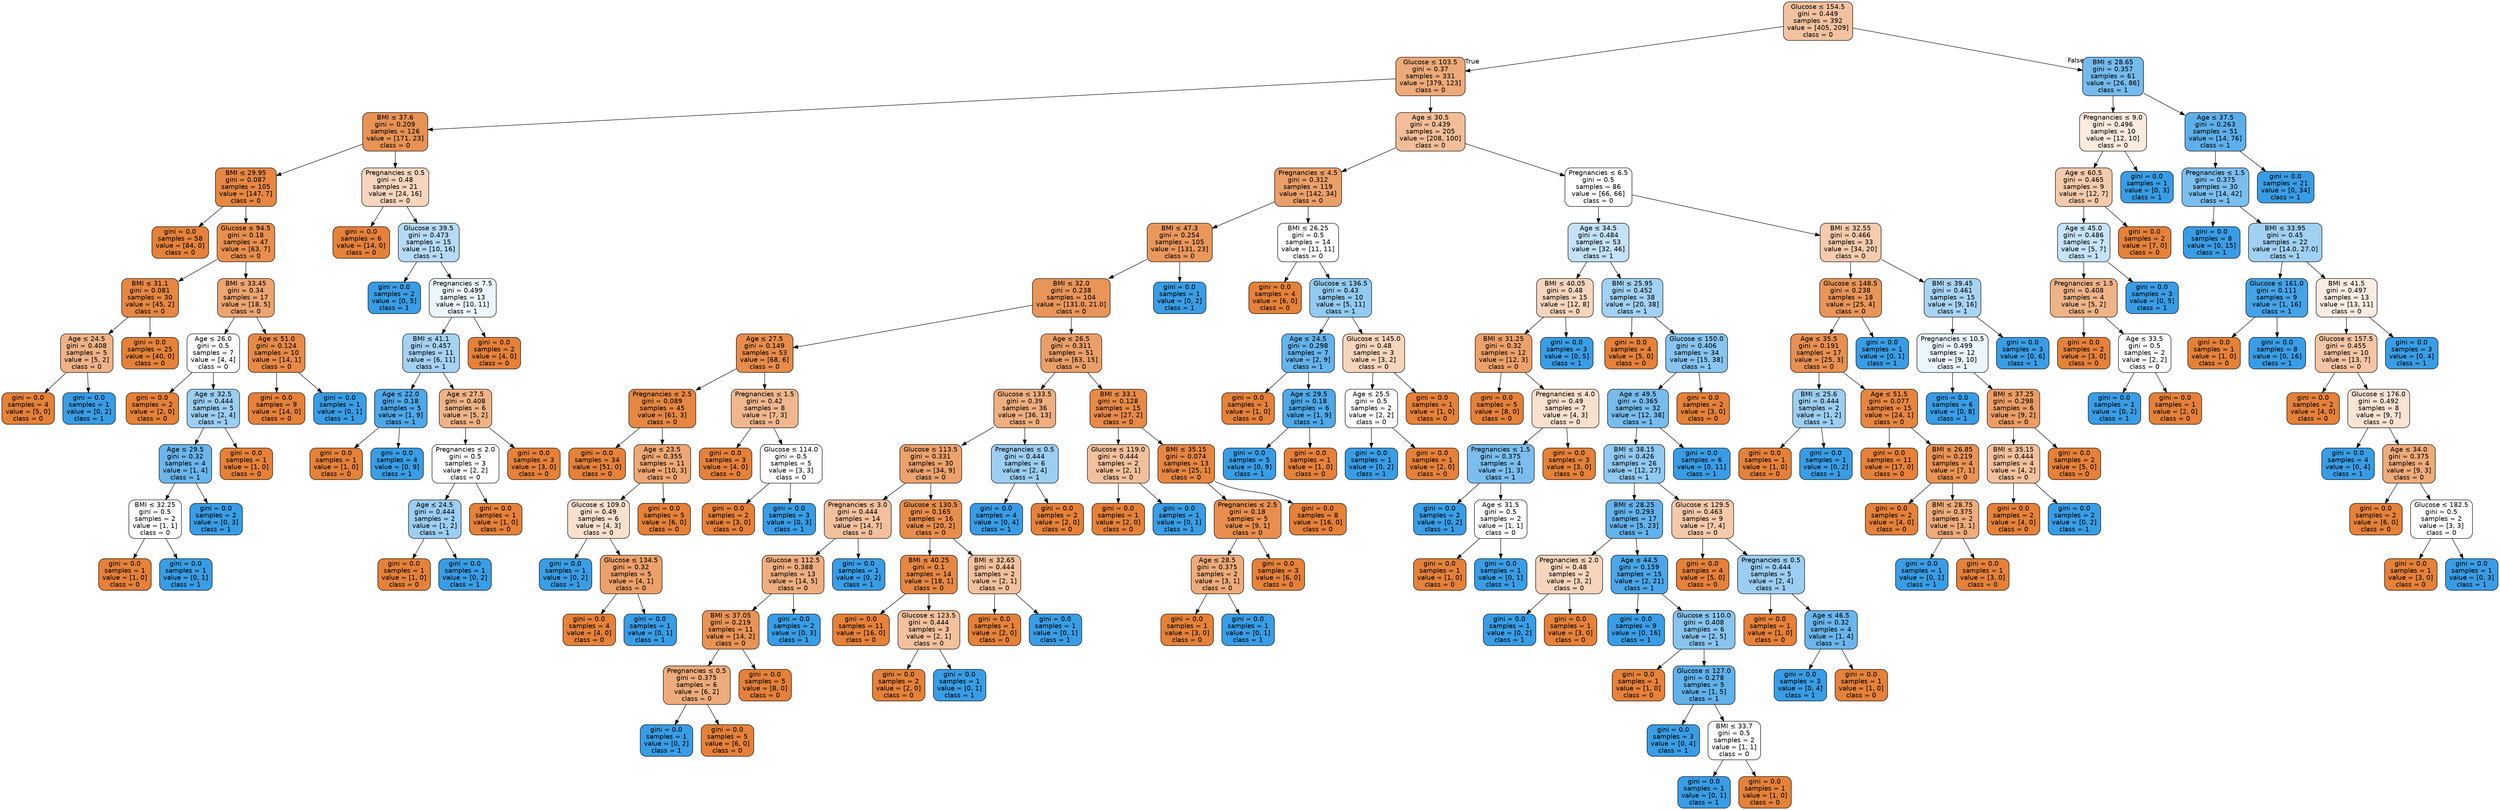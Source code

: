 digraph Tree {
node [shape=box, style="filled, rounded", color="black", fontname="helvetica"] ;
edge [fontname="helvetica"] ;
0 [label=<Glucose &le; 154.5<br/>gini = 0.449<br/>samples = 392<br/>value = [405, 209]<br/>class = 0>, fillcolor="#f2c29f"] ;
1 [label=<Glucose &le; 103.5<br/>gini = 0.37<br/>samples = 331<br/>value = [379, 123]<br/>class = 0>, fillcolor="#edaa79"] ;
0 -> 1 [labeldistance=2.5, labelangle=45, headlabel="True"] ;
2 [label=<BMI &le; 37.6<br/>gini = 0.209<br/>samples = 126<br/>value = [171, 23]<br/>class = 0>, fillcolor="#e89254"] ;
1 -> 2 ;
3 [label=<BMI &le; 29.95<br/>gini = 0.087<br/>samples = 105<br/>value = [147, 7]<br/>class = 0>, fillcolor="#e68742"] ;
2 -> 3 ;
4 [label=<gini = 0.0<br/>samples = 58<br/>value = [84, 0]<br/>class = 0>, fillcolor="#e58139"] ;
3 -> 4 ;
5 [label=<Glucose &le; 94.5<br/>gini = 0.18<br/>samples = 47<br/>value = [63, 7]<br/>class = 0>, fillcolor="#e88f4f"] ;
3 -> 5 ;
6 [label=<BMI &le; 31.1<br/>gini = 0.081<br/>samples = 30<br/>value = [45, 2]<br/>class = 0>, fillcolor="#e68742"] ;
5 -> 6 ;
7 [label=<Age &le; 24.5<br/>gini = 0.408<br/>samples = 5<br/>value = [5, 2]<br/>class = 0>, fillcolor="#efb388"] ;
6 -> 7 ;
8 [label=<gini = 0.0<br/>samples = 4<br/>value = [5, 0]<br/>class = 0>, fillcolor="#e58139"] ;
7 -> 8 ;
9 [label=<gini = 0.0<br/>samples = 1<br/>value = [0, 2]<br/>class = 1>, fillcolor="#399de5"] ;
7 -> 9 ;
10 [label=<gini = 0.0<br/>samples = 25<br/>value = [40, 0]<br/>class = 0>, fillcolor="#e58139"] ;
6 -> 10 ;
11 [label=<BMI &le; 33.45<br/>gini = 0.34<br/>samples = 17<br/>value = [18, 5]<br/>class = 0>, fillcolor="#eca470"] ;
5 -> 11 ;
12 [label=<Age &le; 26.0<br/>gini = 0.5<br/>samples = 7<br/>value = [4, 4]<br/>class = 0>, fillcolor="#ffffff"] ;
11 -> 12 ;
13 [label=<gini = 0.0<br/>samples = 2<br/>value = [2, 0]<br/>class = 0>, fillcolor="#e58139"] ;
12 -> 13 ;
14 [label=<Age &le; 32.5<br/>gini = 0.444<br/>samples = 5<br/>value = [2, 4]<br/>class = 1>, fillcolor="#9ccef2"] ;
12 -> 14 ;
15 [label=<Age &le; 29.5<br/>gini = 0.32<br/>samples = 4<br/>value = [1, 4]<br/>class = 1>, fillcolor="#6ab6ec"] ;
14 -> 15 ;
16 [label=<BMI &le; 32.25<br/>gini = 0.5<br/>samples = 2<br/>value = [1, 1]<br/>class = 0>, fillcolor="#ffffff"] ;
15 -> 16 ;
17 [label=<gini = 0.0<br/>samples = 1<br/>value = [1, 0]<br/>class = 0>, fillcolor="#e58139"] ;
16 -> 17 ;
18 [label=<gini = 0.0<br/>samples = 1<br/>value = [0, 1]<br/>class = 1>, fillcolor="#399de5"] ;
16 -> 18 ;
19 [label=<gini = 0.0<br/>samples = 2<br/>value = [0, 3]<br/>class = 1>, fillcolor="#399de5"] ;
15 -> 19 ;
20 [label=<gini = 0.0<br/>samples = 1<br/>value = [1, 0]<br/>class = 0>, fillcolor="#e58139"] ;
14 -> 20 ;
21 [label=<Age &le; 51.0<br/>gini = 0.124<br/>samples = 10<br/>value = [14, 1]<br/>class = 0>, fillcolor="#e78a47"] ;
11 -> 21 ;
22 [label=<gini = 0.0<br/>samples = 9<br/>value = [14, 0]<br/>class = 0>, fillcolor="#e58139"] ;
21 -> 22 ;
23 [label=<gini = 0.0<br/>samples = 1<br/>value = [0, 1]<br/>class = 1>, fillcolor="#399de5"] ;
21 -> 23 ;
24 [label=<Pregnancies &le; 0.5<br/>gini = 0.48<br/>samples = 21<br/>value = [24, 16]<br/>class = 0>, fillcolor="#f6d5bd"] ;
2 -> 24 ;
25 [label=<gini = 0.0<br/>samples = 6<br/>value = [14, 0]<br/>class = 0>, fillcolor="#e58139"] ;
24 -> 25 ;
26 [label=<Glucose &le; 39.5<br/>gini = 0.473<br/>samples = 15<br/>value = [10, 16]<br/>class = 1>, fillcolor="#b5daf5"] ;
24 -> 26 ;
27 [label=<gini = 0.0<br/>samples = 2<br/>value = [0, 5]<br/>class = 1>, fillcolor="#399de5"] ;
26 -> 27 ;
28 [label=<Pregnancies &le; 7.5<br/>gini = 0.499<br/>samples = 13<br/>value = [10, 11]<br/>class = 1>, fillcolor="#edf6fd"] ;
26 -> 28 ;
29 [label=<BMI &le; 41.1<br/>gini = 0.457<br/>samples = 11<br/>value = [6, 11]<br/>class = 1>, fillcolor="#a5d2f3"] ;
28 -> 29 ;
30 [label=<Age &le; 22.0<br/>gini = 0.18<br/>samples = 5<br/>value = [1, 9]<br/>class = 1>, fillcolor="#4fa8e8"] ;
29 -> 30 ;
31 [label=<gini = 0.0<br/>samples = 1<br/>value = [1, 0]<br/>class = 0>, fillcolor="#e58139"] ;
30 -> 31 ;
32 [label=<gini = 0.0<br/>samples = 4<br/>value = [0, 9]<br/>class = 1>, fillcolor="#399de5"] ;
30 -> 32 ;
33 [label=<Age &le; 27.5<br/>gini = 0.408<br/>samples = 6<br/>value = [5, 2]<br/>class = 0>, fillcolor="#efb388"] ;
29 -> 33 ;
34 [label=<Pregnancies &le; 2.0<br/>gini = 0.5<br/>samples = 3<br/>value = [2, 2]<br/>class = 0>, fillcolor="#ffffff"] ;
33 -> 34 ;
35 [label=<Age &le; 24.5<br/>gini = 0.444<br/>samples = 2<br/>value = [1, 2]<br/>class = 1>, fillcolor="#9ccef2"] ;
34 -> 35 ;
36 [label=<gini = 0.0<br/>samples = 1<br/>value = [1, 0]<br/>class = 0>, fillcolor="#e58139"] ;
35 -> 36 ;
37 [label=<gini = 0.0<br/>samples = 1<br/>value = [0, 2]<br/>class = 1>, fillcolor="#399de5"] ;
35 -> 37 ;
38 [label=<gini = 0.0<br/>samples = 1<br/>value = [1, 0]<br/>class = 0>, fillcolor="#e58139"] ;
34 -> 38 ;
39 [label=<gini = 0.0<br/>samples = 3<br/>value = [3, 0]<br/>class = 0>, fillcolor="#e58139"] ;
33 -> 39 ;
40 [label=<gini = 0.0<br/>samples = 2<br/>value = [4, 0]<br/>class = 0>, fillcolor="#e58139"] ;
28 -> 40 ;
41 [label=<Age &le; 30.5<br/>gini = 0.439<br/>samples = 205<br/>value = [208, 100]<br/>class = 0>, fillcolor="#f2be98"] ;
1 -> 41 ;
42 [label=<Pregnancies &le; 4.5<br/>gini = 0.312<br/>samples = 119<br/>value = [142, 34]<br/>class = 0>, fillcolor="#eb9f68"] ;
41 -> 42 ;
43 [label=<BMI &le; 47.3<br/>gini = 0.254<br/>samples = 105<br/>value = [131, 23]<br/>class = 0>, fillcolor="#ea975c"] ;
42 -> 43 ;
44 [label=<BMI &le; 32.0<br/>gini = 0.238<br/>samples = 104<br/>value = [131.0, 21.0]<br/>class = 0>, fillcolor="#e99559"] ;
43 -> 44 ;
45 [label=<Age &le; 27.5<br/>gini = 0.149<br/>samples = 53<br/>value = [68, 6]<br/>class = 0>, fillcolor="#e78c4a"] ;
44 -> 45 ;
46 [label=<Pregnancies &le; 2.5<br/>gini = 0.089<br/>samples = 45<br/>value = [61, 3]<br/>class = 0>, fillcolor="#e68743"] ;
45 -> 46 ;
47 [label=<gini = 0.0<br/>samples = 34<br/>value = [51, 0]<br/>class = 0>, fillcolor="#e58139"] ;
46 -> 47 ;
48 [label=<Age &le; 23.5<br/>gini = 0.355<br/>samples = 11<br/>value = [10, 3]<br/>class = 0>, fillcolor="#eda774"] ;
46 -> 48 ;
49 [label=<Glucose &le; 109.0<br/>gini = 0.49<br/>samples = 6<br/>value = [4, 3]<br/>class = 0>, fillcolor="#f8e0ce"] ;
48 -> 49 ;
50 [label=<gini = 0.0<br/>samples = 1<br/>value = [0, 2]<br/>class = 1>, fillcolor="#399de5"] ;
49 -> 50 ;
51 [label=<Glucose &le; 134.5<br/>gini = 0.32<br/>samples = 5<br/>value = [4, 1]<br/>class = 0>, fillcolor="#eca06a"] ;
49 -> 51 ;
52 [label=<gini = 0.0<br/>samples = 4<br/>value = [4, 0]<br/>class = 0>, fillcolor="#e58139"] ;
51 -> 52 ;
53 [label=<gini = 0.0<br/>samples = 1<br/>value = [0, 1]<br/>class = 1>, fillcolor="#399de5"] ;
51 -> 53 ;
54 [label=<gini = 0.0<br/>samples = 5<br/>value = [6, 0]<br/>class = 0>, fillcolor="#e58139"] ;
48 -> 54 ;
55 [label=<Pregnancies &le; 1.5<br/>gini = 0.42<br/>samples = 8<br/>value = [7, 3]<br/>class = 0>, fillcolor="#f0b78e"] ;
45 -> 55 ;
56 [label=<gini = 0.0<br/>samples = 3<br/>value = [4, 0]<br/>class = 0>, fillcolor="#e58139"] ;
55 -> 56 ;
57 [label=<Glucose &le; 114.0<br/>gini = 0.5<br/>samples = 5<br/>value = [3, 3]<br/>class = 0>, fillcolor="#ffffff"] ;
55 -> 57 ;
58 [label=<gini = 0.0<br/>samples = 2<br/>value = [3, 0]<br/>class = 0>, fillcolor="#e58139"] ;
57 -> 58 ;
59 [label=<gini = 0.0<br/>samples = 3<br/>value = [0, 3]<br/>class = 1>, fillcolor="#399de5"] ;
57 -> 59 ;
60 [label=<Age &le; 26.5<br/>gini = 0.311<br/>samples = 51<br/>value = [63, 15]<br/>class = 0>, fillcolor="#eb9f68"] ;
44 -> 60 ;
61 [label=<Glucose &le; 133.5<br/>gini = 0.39<br/>samples = 36<br/>value = [36, 13]<br/>class = 0>, fillcolor="#eeae80"] ;
60 -> 61 ;
62 [label=<Glucose &le; 113.5<br/>gini = 0.331<br/>samples = 30<br/>value = [34, 9]<br/>class = 0>, fillcolor="#eca26d"] ;
61 -> 62 ;
63 [label=<Pregnancies &le; 3.0<br/>gini = 0.444<br/>samples = 14<br/>value = [14, 7]<br/>class = 0>, fillcolor="#f2c09c"] ;
62 -> 63 ;
64 [label=<Glucose &le; 112.5<br/>gini = 0.388<br/>samples = 13<br/>value = [14, 5]<br/>class = 0>, fillcolor="#eeae80"] ;
63 -> 64 ;
65 [label=<BMI &le; 37.05<br/>gini = 0.219<br/>samples = 11<br/>value = [14, 2]<br/>class = 0>, fillcolor="#e99355"] ;
64 -> 65 ;
66 [label=<Pregnancies &le; 0.5<br/>gini = 0.375<br/>samples = 6<br/>value = [6, 2]<br/>class = 0>, fillcolor="#eeab7b"] ;
65 -> 66 ;
67 [label=<gini = 0.0<br/>samples = 1<br/>value = [0, 2]<br/>class = 1>, fillcolor="#399de5"] ;
66 -> 67 ;
68 [label=<gini = 0.0<br/>samples = 5<br/>value = [6, 0]<br/>class = 0>, fillcolor="#e58139"] ;
66 -> 68 ;
69 [label=<gini = 0.0<br/>samples = 5<br/>value = [8, 0]<br/>class = 0>, fillcolor="#e58139"] ;
65 -> 69 ;
70 [label=<gini = 0.0<br/>samples = 2<br/>value = [0, 3]<br/>class = 1>, fillcolor="#399de5"] ;
64 -> 70 ;
71 [label=<gini = 0.0<br/>samples = 1<br/>value = [0, 2]<br/>class = 1>, fillcolor="#399de5"] ;
63 -> 71 ;
72 [label=<Glucose &le; 130.5<br/>gini = 0.165<br/>samples = 16<br/>value = [20, 2]<br/>class = 0>, fillcolor="#e88e4d"] ;
62 -> 72 ;
73 [label=<BMI &le; 40.25<br/>gini = 0.1<br/>samples = 14<br/>value = [18, 1]<br/>class = 0>, fillcolor="#e68844"] ;
72 -> 73 ;
74 [label=<gini = 0.0<br/>samples = 11<br/>value = [16, 0]<br/>class = 0>, fillcolor="#e58139"] ;
73 -> 74 ;
75 [label=<Glucose &le; 123.5<br/>gini = 0.444<br/>samples = 3<br/>value = [2, 1]<br/>class = 0>, fillcolor="#f2c09c"] ;
73 -> 75 ;
76 [label=<gini = 0.0<br/>samples = 2<br/>value = [2, 0]<br/>class = 0>, fillcolor="#e58139"] ;
75 -> 76 ;
77 [label=<gini = 0.0<br/>samples = 1<br/>value = [0, 1]<br/>class = 1>, fillcolor="#399de5"] ;
75 -> 77 ;
78 [label=<BMI &le; 32.65<br/>gini = 0.444<br/>samples = 2<br/>value = [2, 1]<br/>class = 0>, fillcolor="#f2c09c"] ;
72 -> 78 ;
79 [label=<gini = 0.0<br/>samples = 1<br/>value = [2, 0]<br/>class = 0>, fillcolor="#e58139"] ;
78 -> 79 ;
80 [label=<gini = 0.0<br/>samples = 1<br/>value = [0, 1]<br/>class = 1>, fillcolor="#399de5"] ;
78 -> 80 ;
81 [label=<Pregnancies &le; 0.5<br/>gini = 0.444<br/>samples = 6<br/>value = [2, 4]<br/>class = 1>, fillcolor="#9ccef2"] ;
61 -> 81 ;
82 [label=<gini = 0.0<br/>samples = 4<br/>value = [0, 4]<br/>class = 1>, fillcolor="#399de5"] ;
81 -> 82 ;
83 [label=<gini = 0.0<br/>samples = 2<br/>value = [2, 0]<br/>class = 0>, fillcolor="#e58139"] ;
81 -> 83 ;
84 [label=<BMI &le; 33.1<br/>gini = 0.128<br/>samples = 15<br/>value = [27, 2]<br/>class = 0>, fillcolor="#e78a48"] ;
60 -> 84 ;
85 [label=<Glucose &le; 119.0<br/>gini = 0.444<br/>samples = 2<br/>value = [2, 1]<br/>class = 0>, fillcolor="#f2c09c"] ;
84 -> 85 ;
86 [label=<gini = 0.0<br/>samples = 1<br/>value = [2, 0]<br/>class = 0>, fillcolor="#e58139"] ;
85 -> 86 ;
87 [label=<gini = 0.0<br/>samples = 1<br/>value = [0, 1]<br/>class = 1>, fillcolor="#399de5"] ;
85 -> 87 ;
88 [label=<BMI &le; 35.15<br/>gini = 0.074<br/>samples = 13<br/>value = [25, 1]<br/>class = 0>, fillcolor="#e68641"] ;
84 -> 88 ;
89 [label=<Pregnancies &le; 2.5<br/>gini = 0.18<br/>samples = 5<br/>value = [9, 1]<br/>class = 0>, fillcolor="#e88f4f"] ;
88 -> 89 ;
90 [label=<Age &le; 28.5<br/>gini = 0.375<br/>samples = 2<br/>value = [3, 1]<br/>class = 0>, fillcolor="#eeab7b"] ;
89 -> 90 ;
91 [label=<gini = 0.0<br/>samples = 1<br/>value = [3, 0]<br/>class = 0>, fillcolor="#e58139"] ;
90 -> 91 ;
92 [label=<gini = 0.0<br/>samples = 1<br/>value = [0, 1]<br/>class = 1>, fillcolor="#399de5"] ;
90 -> 92 ;
93 [label=<gini = 0.0<br/>samples = 3<br/>value = [6, 0]<br/>class = 0>, fillcolor="#e58139"] ;
89 -> 93 ;
94 [label=<gini = 0.0<br/>samples = 8<br/>value = [16, 0]<br/>class = 0>, fillcolor="#e58139"] ;
88 -> 94 ;
95 [label=<gini = 0.0<br/>samples = 1<br/>value = [0, 2]<br/>class = 1>, fillcolor="#399de5"] ;
43 -> 95 ;
96 [label=<BMI &le; 26.25<br/>gini = 0.5<br/>samples = 14<br/>value = [11, 11]<br/>class = 0>, fillcolor="#ffffff"] ;
42 -> 96 ;
97 [label=<gini = 0.0<br/>samples = 4<br/>value = [6, 0]<br/>class = 0>, fillcolor="#e58139"] ;
96 -> 97 ;
98 [label=<Glucose &le; 136.5<br/>gini = 0.43<br/>samples = 10<br/>value = [5, 11]<br/>class = 1>, fillcolor="#93caf1"] ;
96 -> 98 ;
99 [label=<Age &le; 24.5<br/>gini = 0.298<br/>samples = 7<br/>value = [2, 9]<br/>class = 1>, fillcolor="#65b3eb"] ;
98 -> 99 ;
100 [label=<gini = 0.0<br/>samples = 1<br/>value = [1, 0]<br/>class = 0>, fillcolor="#e58139"] ;
99 -> 100 ;
101 [label=<Age &le; 29.5<br/>gini = 0.18<br/>samples = 6<br/>value = [1, 9]<br/>class = 1>, fillcolor="#4fa8e8"] ;
99 -> 101 ;
102 [label=<gini = 0.0<br/>samples = 5<br/>value = [0, 9]<br/>class = 1>, fillcolor="#399de5"] ;
101 -> 102 ;
103 [label=<gini = 0.0<br/>samples = 1<br/>value = [1, 0]<br/>class = 0>, fillcolor="#e58139"] ;
101 -> 103 ;
104 [label=<Glucose &le; 145.0<br/>gini = 0.48<br/>samples = 3<br/>value = [3, 2]<br/>class = 0>, fillcolor="#f6d5bd"] ;
98 -> 104 ;
105 [label=<Age &le; 25.5<br/>gini = 0.5<br/>samples = 2<br/>value = [2, 2]<br/>class = 0>, fillcolor="#ffffff"] ;
104 -> 105 ;
106 [label=<gini = 0.0<br/>samples = 1<br/>value = [0, 2]<br/>class = 1>, fillcolor="#399de5"] ;
105 -> 106 ;
107 [label=<gini = 0.0<br/>samples = 1<br/>value = [2, 0]<br/>class = 0>, fillcolor="#e58139"] ;
105 -> 107 ;
108 [label=<gini = 0.0<br/>samples = 1<br/>value = [1, 0]<br/>class = 0>, fillcolor="#e58139"] ;
104 -> 108 ;
109 [label=<Pregnancies &le; 6.5<br/>gini = 0.5<br/>samples = 86<br/>value = [66, 66]<br/>class = 0>, fillcolor="#ffffff"] ;
41 -> 109 ;
110 [label=<Age &le; 34.5<br/>gini = 0.484<br/>samples = 53<br/>value = [32, 46]<br/>class = 1>, fillcolor="#c3e1f7"] ;
109 -> 110 ;
111 [label=<BMI &le; 40.05<br/>gini = 0.48<br/>samples = 15<br/>value = [12, 8]<br/>class = 0>, fillcolor="#f6d5bd"] ;
110 -> 111 ;
112 [label=<BMI &le; 31.25<br/>gini = 0.32<br/>samples = 12<br/>value = [12, 3]<br/>class = 0>, fillcolor="#eca06a"] ;
111 -> 112 ;
113 [label=<gini = 0.0<br/>samples = 5<br/>value = [8, 0]<br/>class = 0>, fillcolor="#e58139"] ;
112 -> 113 ;
114 [label=<Pregnancies &le; 4.0<br/>gini = 0.49<br/>samples = 7<br/>value = [4, 3]<br/>class = 0>, fillcolor="#f8e0ce"] ;
112 -> 114 ;
115 [label=<Pregnancies &le; 1.5<br/>gini = 0.375<br/>samples = 4<br/>value = [1, 3]<br/>class = 1>, fillcolor="#7bbeee"] ;
114 -> 115 ;
116 [label=<gini = 0.0<br/>samples = 2<br/>value = [0, 2]<br/>class = 1>, fillcolor="#399de5"] ;
115 -> 116 ;
117 [label=<Age &le; 31.5<br/>gini = 0.5<br/>samples = 2<br/>value = [1, 1]<br/>class = 0>, fillcolor="#ffffff"] ;
115 -> 117 ;
118 [label=<gini = 0.0<br/>samples = 1<br/>value = [1, 0]<br/>class = 0>, fillcolor="#e58139"] ;
117 -> 118 ;
119 [label=<gini = 0.0<br/>samples = 1<br/>value = [0, 1]<br/>class = 1>, fillcolor="#399de5"] ;
117 -> 119 ;
120 [label=<gini = 0.0<br/>samples = 3<br/>value = [3, 0]<br/>class = 0>, fillcolor="#e58139"] ;
114 -> 120 ;
121 [label=<gini = 0.0<br/>samples = 3<br/>value = [0, 5]<br/>class = 1>, fillcolor="#399de5"] ;
111 -> 121 ;
122 [label=<BMI &le; 25.95<br/>gini = 0.452<br/>samples = 38<br/>value = [20, 38]<br/>class = 1>, fillcolor="#a1d1f3"] ;
110 -> 122 ;
123 [label=<gini = 0.0<br/>samples = 4<br/>value = [5, 0]<br/>class = 0>, fillcolor="#e58139"] ;
122 -> 123 ;
124 [label=<Glucose &le; 150.0<br/>gini = 0.406<br/>samples = 34<br/>value = [15, 38]<br/>class = 1>, fillcolor="#87c4ef"] ;
122 -> 124 ;
125 [label=<Age &le; 49.5<br/>gini = 0.365<br/>samples = 32<br/>value = [12, 38]<br/>class = 1>, fillcolor="#78bced"] ;
124 -> 125 ;
126 [label=<BMI &le; 38.15<br/>gini = 0.426<br/>samples = 26<br/>value = [12, 27]<br/>class = 1>, fillcolor="#91c9f1"] ;
125 -> 126 ;
127 [label=<BMI &le; 28.25<br/>gini = 0.293<br/>samples = 17<br/>value = [5, 23]<br/>class = 1>, fillcolor="#64b2eb"] ;
126 -> 127 ;
128 [label=<Pregnancies &le; 2.0<br/>gini = 0.48<br/>samples = 2<br/>value = [3, 2]<br/>class = 0>, fillcolor="#f6d5bd"] ;
127 -> 128 ;
129 [label=<gini = 0.0<br/>samples = 1<br/>value = [0, 2]<br/>class = 1>, fillcolor="#399de5"] ;
128 -> 129 ;
130 [label=<gini = 0.0<br/>samples = 1<br/>value = [3, 0]<br/>class = 0>, fillcolor="#e58139"] ;
128 -> 130 ;
131 [label=<Age &le; 44.5<br/>gini = 0.159<br/>samples = 15<br/>value = [2, 21]<br/>class = 1>, fillcolor="#4ca6e7"] ;
127 -> 131 ;
132 [label=<gini = 0.0<br/>samples = 9<br/>value = [0, 16]<br/>class = 1>, fillcolor="#399de5"] ;
131 -> 132 ;
133 [label=<Glucose &le; 110.0<br/>gini = 0.408<br/>samples = 6<br/>value = [2, 5]<br/>class = 1>, fillcolor="#88c4ef"] ;
131 -> 133 ;
134 [label=<gini = 0.0<br/>samples = 1<br/>value = [1, 0]<br/>class = 0>, fillcolor="#e58139"] ;
133 -> 134 ;
135 [label=<Glucose &le; 127.0<br/>gini = 0.278<br/>samples = 5<br/>value = [1, 5]<br/>class = 1>, fillcolor="#61b1ea"] ;
133 -> 135 ;
136 [label=<gini = 0.0<br/>samples = 3<br/>value = [0, 4]<br/>class = 1>, fillcolor="#399de5"] ;
135 -> 136 ;
137 [label=<BMI &le; 33.7<br/>gini = 0.5<br/>samples = 2<br/>value = [1, 1]<br/>class = 0>, fillcolor="#ffffff"] ;
135 -> 137 ;
138 [label=<gini = 0.0<br/>samples = 1<br/>value = [0, 1]<br/>class = 1>, fillcolor="#399de5"] ;
137 -> 138 ;
139 [label=<gini = 0.0<br/>samples = 1<br/>value = [1, 0]<br/>class = 0>, fillcolor="#e58139"] ;
137 -> 139 ;
140 [label=<Glucose &le; 129.5<br/>gini = 0.463<br/>samples = 9<br/>value = [7, 4]<br/>class = 0>, fillcolor="#f4c9aa"] ;
126 -> 140 ;
141 [label=<gini = 0.0<br/>samples = 4<br/>value = [5, 0]<br/>class = 0>, fillcolor="#e58139"] ;
140 -> 141 ;
142 [label=<Pregnancies &le; 0.5<br/>gini = 0.444<br/>samples = 5<br/>value = [2, 4]<br/>class = 1>, fillcolor="#9ccef2"] ;
140 -> 142 ;
143 [label=<gini = 0.0<br/>samples = 1<br/>value = [1, 0]<br/>class = 0>, fillcolor="#e58139"] ;
142 -> 143 ;
144 [label=<Age &le; 46.5<br/>gini = 0.32<br/>samples = 4<br/>value = [1, 4]<br/>class = 1>, fillcolor="#6ab6ec"] ;
142 -> 144 ;
145 [label=<gini = 0.0<br/>samples = 3<br/>value = [0, 4]<br/>class = 1>, fillcolor="#399de5"] ;
144 -> 145 ;
146 [label=<gini = 0.0<br/>samples = 1<br/>value = [1, 0]<br/>class = 0>, fillcolor="#e58139"] ;
144 -> 146 ;
147 [label=<gini = 0.0<br/>samples = 6<br/>value = [0, 11]<br/>class = 1>, fillcolor="#399de5"] ;
125 -> 147 ;
148 [label=<gini = 0.0<br/>samples = 2<br/>value = [3, 0]<br/>class = 0>, fillcolor="#e58139"] ;
124 -> 148 ;
149 [label=<BMI &le; 32.55<br/>gini = 0.466<br/>samples = 33<br/>value = [34, 20]<br/>class = 0>, fillcolor="#f4cbad"] ;
109 -> 149 ;
150 [label=<Glucose &le; 148.5<br/>gini = 0.238<br/>samples = 18<br/>value = [25, 4]<br/>class = 0>, fillcolor="#e99559"] ;
149 -> 150 ;
151 [label=<Age &le; 35.5<br/>gini = 0.191<br/>samples = 17<br/>value = [25, 3]<br/>class = 0>, fillcolor="#e89051"] ;
150 -> 151 ;
152 [label=<BMI &le; 25.6<br/>gini = 0.444<br/>samples = 2<br/>value = [1, 2]<br/>class = 1>, fillcolor="#9ccef2"] ;
151 -> 152 ;
153 [label=<gini = 0.0<br/>samples = 1<br/>value = [1, 0]<br/>class = 0>, fillcolor="#e58139"] ;
152 -> 153 ;
154 [label=<gini = 0.0<br/>samples = 1<br/>value = [0, 2]<br/>class = 1>, fillcolor="#399de5"] ;
152 -> 154 ;
155 [label=<Age &le; 51.5<br/>gini = 0.077<br/>samples = 15<br/>value = [24, 1]<br/>class = 0>, fillcolor="#e68641"] ;
151 -> 155 ;
156 [label=<gini = 0.0<br/>samples = 11<br/>value = [17, 0]<br/>class = 0>, fillcolor="#e58139"] ;
155 -> 156 ;
157 [label=<BMI &le; 26.85<br/>gini = 0.219<br/>samples = 4<br/>value = [7, 1]<br/>class = 0>, fillcolor="#e99355"] ;
155 -> 157 ;
158 [label=<gini = 0.0<br/>samples = 2<br/>value = [4, 0]<br/>class = 0>, fillcolor="#e58139"] ;
157 -> 158 ;
159 [label=<BMI &le; 28.75<br/>gini = 0.375<br/>samples = 2<br/>value = [3, 1]<br/>class = 0>, fillcolor="#eeab7b"] ;
157 -> 159 ;
160 [label=<gini = 0.0<br/>samples = 1<br/>value = [0, 1]<br/>class = 1>, fillcolor="#399de5"] ;
159 -> 160 ;
161 [label=<gini = 0.0<br/>samples = 1<br/>value = [3, 0]<br/>class = 0>, fillcolor="#e58139"] ;
159 -> 161 ;
162 [label=<gini = 0.0<br/>samples = 1<br/>value = [0, 1]<br/>class = 1>, fillcolor="#399de5"] ;
150 -> 162 ;
163 [label=<BMI &le; 39.45<br/>gini = 0.461<br/>samples = 15<br/>value = [9, 16]<br/>class = 1>, fillcolor="#a8d4f4"] ;
149 -> 163 ;
164 [label=<Pregnancies &le; 10.5<br/>gini = 0.499<br/>samples = 12<br/>value = [9, 10]<br/>class = 1>, fillcolor="#ebf5fc"] ;
163 -> 164 ;
165 [label=<gini = 0.0<br/>samples = 6<br/>value = [0, 8]<br/>class = 1>, fillcolor="#399de5"] ;
164 -> 165 ;
166 [label=<BMI &le; 37.25<br/>gini = 0.298<br/>samples = 6<br/>value = [9, 2]<br/>class = 0>, fillcolor="#eb9d65"] ;
164 -> 166 ;
167 [label=<BMI &le; 35.15<br/>gini = 0.444<br/>samples = 4<br/>value = [4, 2]<br/>class = 0>, fillcolor="#f2c09c"] ;
166 -> 167 ;
168 [label=<gini = 0.0<br/>samples = 2<br/>value = [4, 0]<br/>class = 0>, fillcolor="#e58139"] ;
167 -> 168 ;
169 [label=<gini = 0.0<br/>samples = 2<br/>value = [0, 2]<br/>class = 1>, fillcolor="#399de5"] ;
167 -> 169 ;
170 [label=<gini = 0.0<br/>samples = 2<br/>value = [5, 0]<br/>class = 0>, fillcolor="#e58139"] ;
166 -> 170 ;
171 [label=<gini = 0.0<br/>samples = 3<br/>value = [0, 6]<br/>class = 1>, fillcolor="#399de5"] ;
163 -> 171 ;
172 [label=<BMI &le; 28.65<br/>gini = 0.357<br/>samples = 61<br/>value = [26, 86]<br/>class = 1>, fillcolor="#75bbed"] ;
0 -> 172 [labeldistance=2.5, labelangle=-45, headlabel="False"] ;
173 [label=<Pregnancies &le; 9.0<br/>gini = 0.496<br/>samples = 10<br/>value = [12, 10]<br/>class = 0>, fillcolor="#fbeade"] ;
172 -> 173 ;
174 [label=<Age &le; 60.5<br/>gini = 0.465<br/>samples = 9<br/>value = [12, 7]<br/>class = 0>, fillcolor="#f4caac"] ;
173 -> 174 ;
175 [label=<Age &le; 45.0<br/>gini = 0.486<br/>samples = 7<br/>value = [5, 7]<br/>class = 1>, fillcolor="#c6e3f8"] ;
174 -> 175 ;
176 [label=<Pregnancies &le; 1.5<br/>gini = 0.408<br/>samples = 4<br/>value = [5, 2]<br/>class = 0>, fillcolor="#efb388"] ;
175 -> 176 ;
177 [label=<gini = 0.0<br/>samples = 2<br/>value = [3, 0]<br/>class = 0>, fillcolor="#e58139"] ;
176 -> 177 ;
178 [label=<Age &le; 33.5<br/>gini = 0.5<br/>samples = 2<br/>value = [2, 2]<br/>class = 0>, fillcolor="#ffffff"] ;
176 -> 178 ;
179 [label=<gini = 0.0<br/>samples = 1<br/>value = [0, 2]<br/>class = 1>, fillcolor="#399de5"] ;
178 -> 179 ;
180 [label=<gini = 0.0<br/>samples = 1<br/>value = [2, 0]<br/>class = 0>, fillcolor="#e58139"] ;
178 -> 180 ;
181 [label=<gini = 0.0<br/>samples = 3<br/>value = [0, 5]<br/>class = 1>, fillcolor="#399de5"] ;
175 -> 181 ;
182 [label=<gini = 0.0<br/>samples = 2<br/>value = [7, 0]<br/>class = 0>, fillcolor="#e58139"] ;
174 -> 182 ;
183 [label=<gini = 0.0<br/>samples = 1<br/>value = [0, 3]<br/>class = 1>, fillcolor="#399de5"] ;
173 -> 183 ;
184 [label=<Age &le; 37.5<br/>gini = 0.263<br/>samples = 51<br/>value = [14, 76]<br/>class = 1>, fillcolor="#5dafea"] ;
172 -> 184 ;
185 [label=<Pregnancies &le; 1.5<br/>gini = 0.375<br/>samples = 30<br/>value = [14, 42]<br/>class = 1>, fillcolor="#7bbeee"] ;
184 -> 185 ;
186 [label=<gini = 0.0<br/>samples = 8<br/>value = [0, 15]<br/>class = 1>, fillcolor="#399de5"] ;
185 -> 186 ;
187 [label=<BMI &le; 33.95<br/>gini = 0.45<br/>samples = 22<br/>value = [14.0, 27.0]<br/>class = 1>, fillcolor="#a0d0f2"] ;
185 -> 187 ;
188 [label=<Glucose &le; 161.0<br/>gini = 0.111<br/>samples = 9<br/>value = [1, 16]<br/>class = 1>, fillcolor="#45a3e7"] ;
187 -> 188 ;
189 [label=<gini = 0.0<br/>samples = 1<br/>value = [1, 0]<br/>class = 0>, fillcolor="#e58139"] ;
188 -> 189 ;
190 [label=<gini = 0.0<br/>samples = 8<br/>value = [0, 16]<br/>class = 1>, fillcolor="#399de5"] ;
188 -> 190 ;
191 [label=<BMI &le; 41.5<br/>gini = 0.497<br/>samples = 13<br/>value = [13, 11]<br/>class = 0>, fillcolor="#fbece1"] ;
187 -> 191 ;
192 [label=<Glucose &le; 157.5<br/>gini = 0.455<br/>samples = 10<br/>value = [13, 7]<br/>class = 0>, fillcolor="#f3c5a4"] ;
191 -> 192 ;
193 [label=<gini = 0.0<br/>samples = 2<br/>value = [4, 0]<br/>class = 0>, fillcolor="#e58139"] ;
192 -> 193 ;
194 [label=<Glucose &le; 176.0<br/>gini = 0.492<br/>samples = 8<br/>value = [9, 7]<br/>class = 0>, fillcolor="#f9e3d3"] ;
192 -> 194 ;
195 [label=<gini = 0.0<br/>samples = 4<br/>value = [0, 4]<br/>class = 1>, fillcolor="#399de5"] ;
194 -> 195 ;
196 [label=<Age &le; 34.0<br/>gini = 0.375<br/>samples = 4<br/>value = [9, 3]<br/>class = 0>, fillcolor="#eeab7b"] ;
194 -> 196 ;
197 [label=<gini = 0.0<br/>samples = 2<br/>value = [6, 0]<br/>class = 0>, fillcolor="#e58139"] ;
196 -> 197 ;
198 [label=<Glucose &le; 182.5<br/>gini = 0.5<br/>samples = 2<br/>value = [3, 3]<br/>class = 0>, fillcolor="#ffffff"] ;
196 -> 198 ;
199 [label=<gini = 0.0<br/>samples = 1<br/>value = [3, 0]<br/>class = 0>, fillcolor="#e58139"] ;
198 -> 199 ;
200 [label=<gini = 0.0<br/>samples = 1<br/>value = [0, 3]<br/>class = 1>, fillcolor="#399de5"] ;
198 -> 200 ;
201 [label=<gini = 0.0<br/>samples = 3<br/>value = [0, 4]<br/>class = 1>, fillcolor="#399de5"] ;
191 -> 201 ;
202 [label=<gini = 0.0<br/>samples = 21<br/>value = [0, 34]<br/>class = 1>, fillcolor="#399de5"] ;
184 -> 202 ;
}